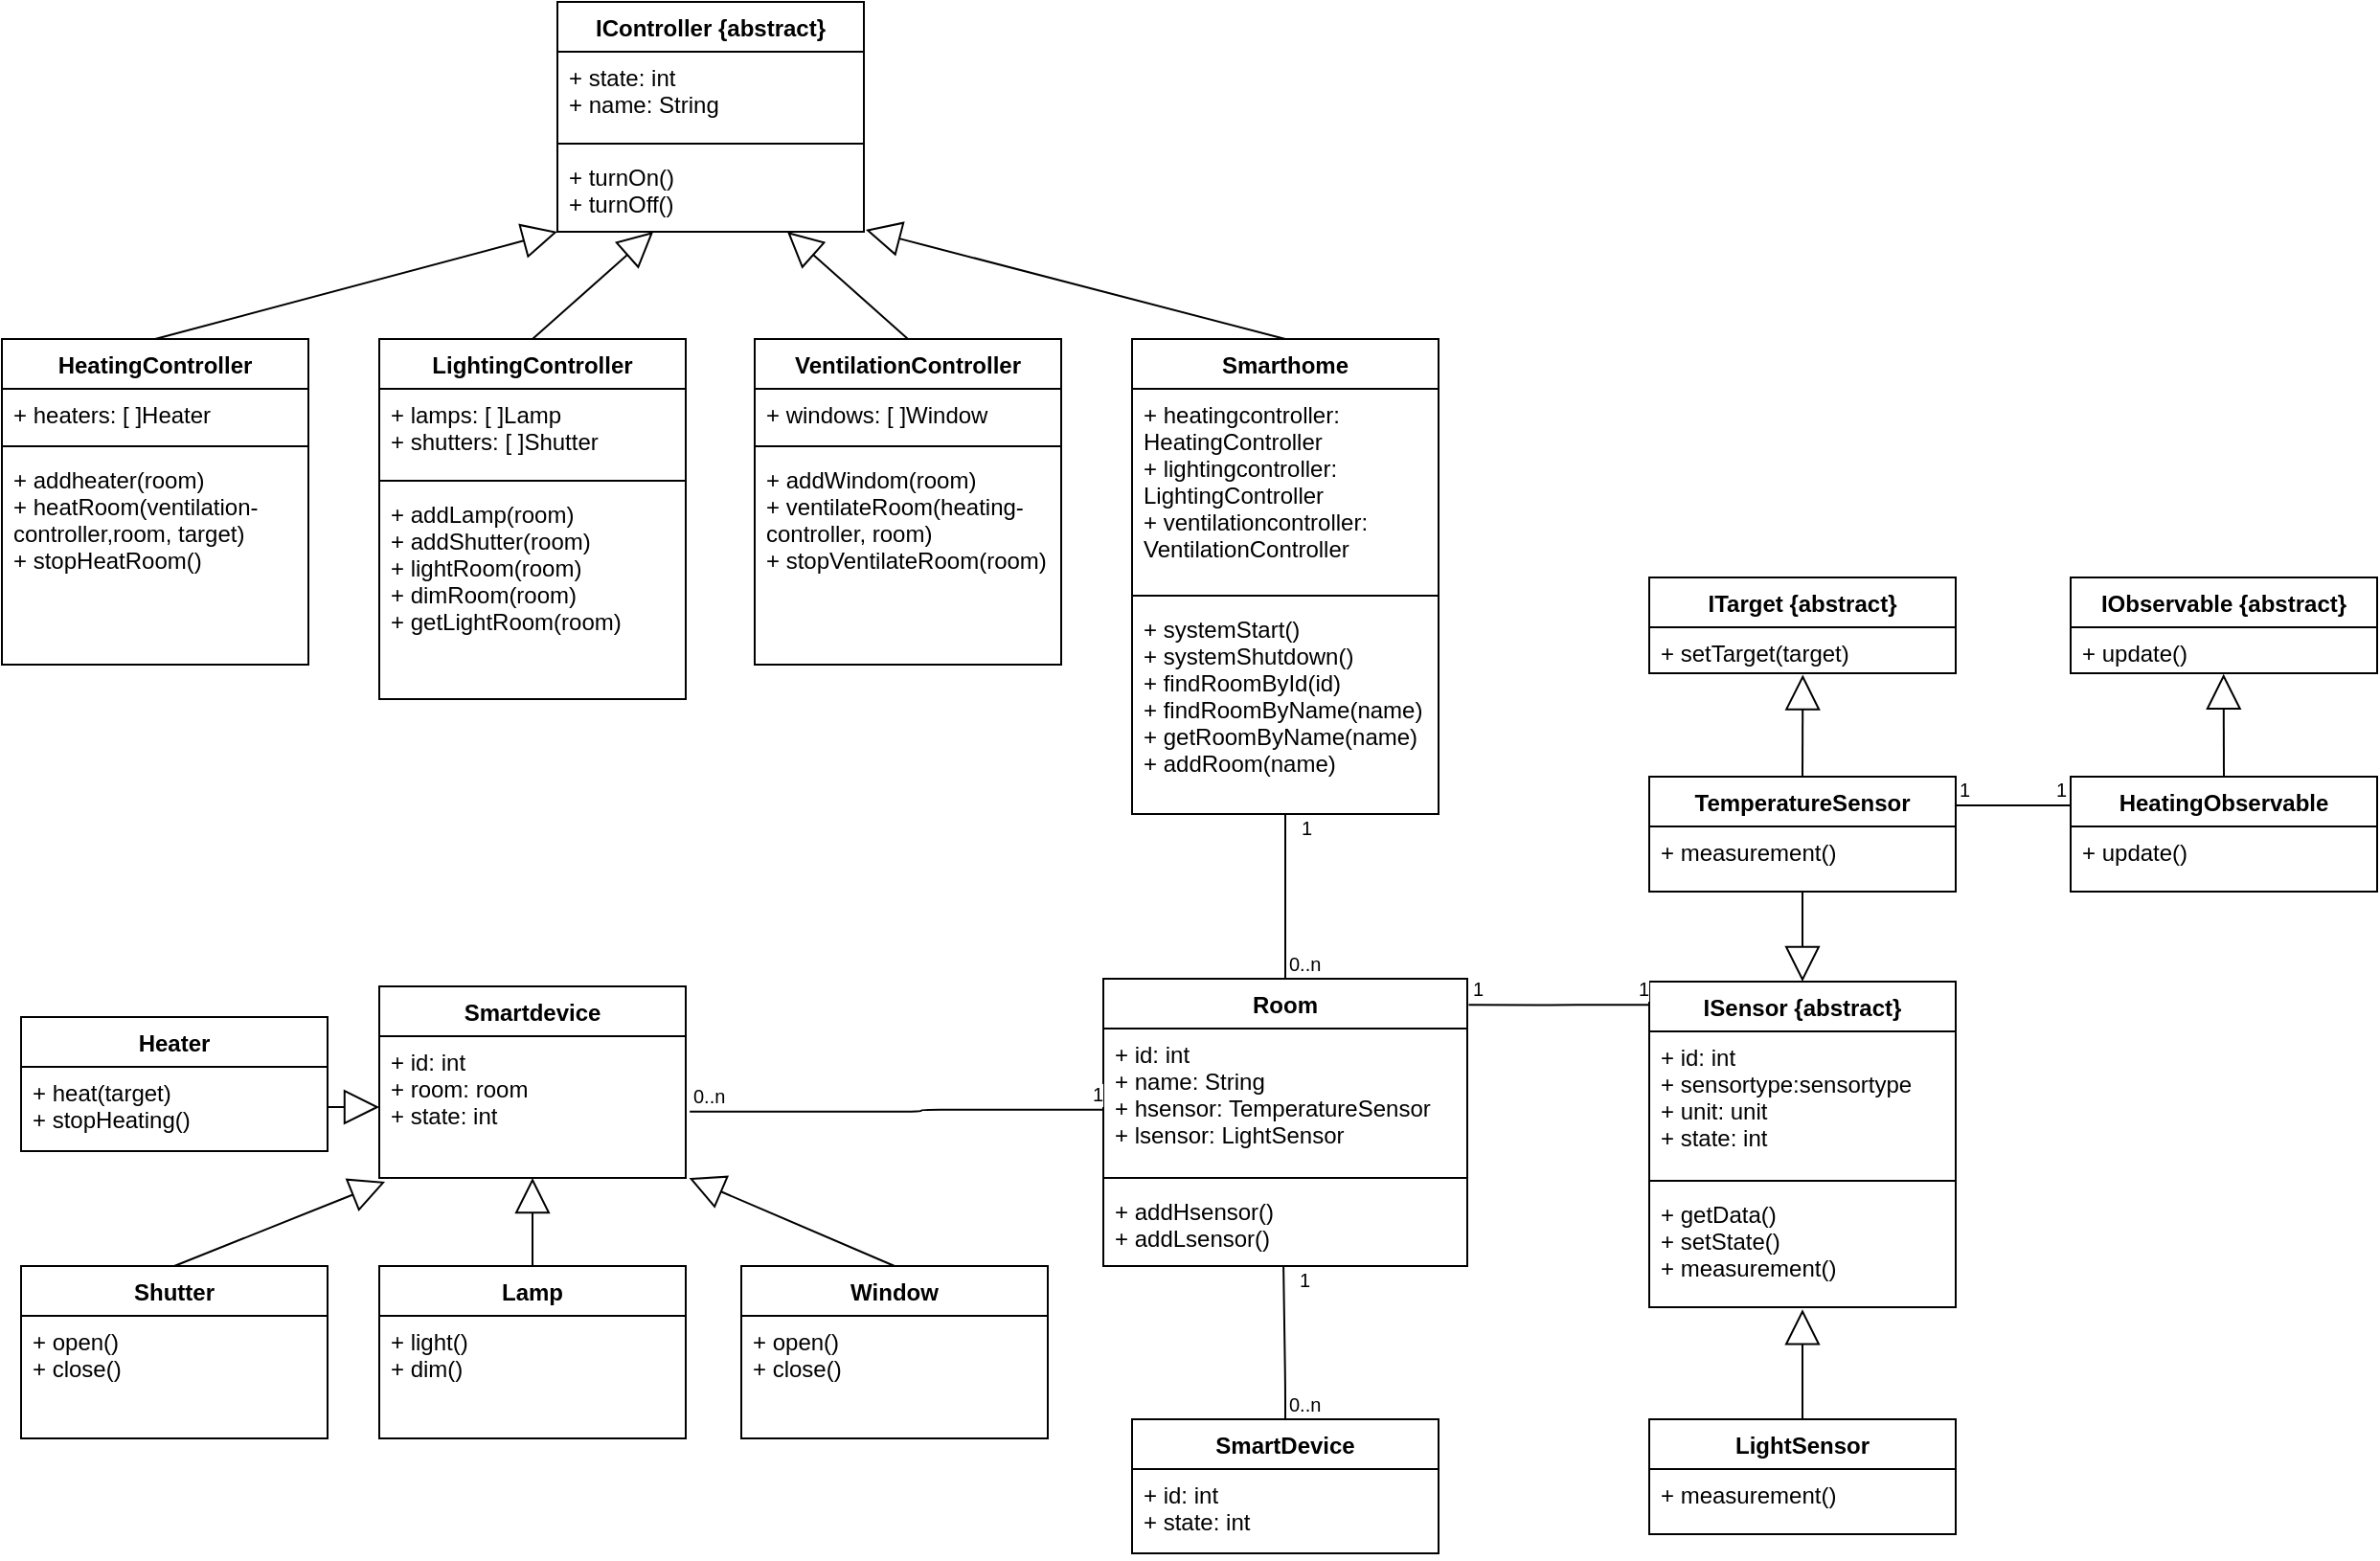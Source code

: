 <mxfile version="12.3.2" type="device" pages="1"><diagram id="PZB_CK9qiwTrSssMAsT1" name="Page-1"><mxGraphModel dx="1021" dy="600" grid="1" gridSize="10" guides="1" tooltips="1" connect="1" arrows="1" fold="1" page="1" pageScale="1" pageWidth="1654" pageHeight="1169" math="0" shadow="0"><root><mxCell id="0"/><mxCell id="1" parent="0"/><mxCell id="ARjm_ZQQLDa3qtfDYCvj-1" value="Smartdevice" style="swimlane;fontStyle=1;align=center;verticalAlign=top;childLayout=stackLayout;horizontal=1;startSize=26;horizontalStack=0;resizeParent=1;resizeParentMax=0;resizeLast=0;collapsible=1;marginBottom=0;" parent="1" vertex="1"><mxGeometry x="217" y="534" width="160" height="100" as="geometry"/></mxCell><mxCell id="ARjm_ZQQLDa3qtfDYCvj-2" value="+ id: int&#10;+ room: room&#10;+ state: int" style="text;strokeColor=none;fillColor=none;align=left;verticalAlign=top;spacingLeft=4;spacingRight=4;overflow=hidden;rotatable=0;points=[[0,0.5],[1,0.5]];portConstraint=eastwest;" parent="ARjm_ZQQLDa3qtfDYCvj-1" vertex="1"><mxGeometry y="26" width="160" height="74" as="geometry"/></mxCell><mxCell id="ARjm_ZQQLDa3qtfDYCvj-5" value="Room&#10;" style="swimlane;fontStyle=1;align=center;verticalAlign=top;childLayout=stackLayout;horizontal=1;startSize=26;horizontalStack=0;resizeParent=1;resizeParentMax=0;resizeLast=0;collapsible=1;marginBottom=0;" parent="1" vertex="1"><mxGeometry x="595" y="530" width="190" height="150" as="geometry"><mxRectangle x="595" y="530" width="70" height="26" as="alternateBounds"/></mxGeometry></mxCell><mxCell id="ARjm_ZQQLDa3qtfDYCvj-6" value="+ id: int&#10;+ name: String&#10;+ hsensor: TemperatureSensor&#10;+ lsensor: LightSensor&#10;" style="text;strokeColor=none;fillColor=none;align=left;verticalAlign=top;spacingLeft=4;spacingRight=4;overflow=hidden;rotatable=0;points=[[0,0.5],[1,0.5]];portConstraint=eastwest;" parent="ARjm_ZQQLDa3qtfDYCvj-5" vertex="1"><mxGeometry y="26" width="190" height="74" as="geometry"/></mxCell><mxCell id="ARjm_ZQQLDa3qtfDYCvj-7" value="" style="line;strokeWidth=1;fillColor=none;align=left;verticalAlign=middle;spacingTop=-1;spacingLeft=3;spacingRight=3;rotatable=0;labelPosition=right;points=[];portConstraint=eastwest;" parent="ARjm_ZQQLDa3qtfDYCvj-5" vertex="1"><mxGeometry y="100" width="190" height="8" as="geometry"/></mxCell><mxCell id="ARjm_ZQQLDa3qtfDYCvj-8" value="+ addHsensor()&#10;+ addLsensor()" style="text;strokeColor=none;fillColor=none;align=left;verticalAlign=top;spacingLeft=4;spacingRight=4;overflow=hidden;rotatable=0;points=[[0,0.5],[1,0.5]];portConstraint=eastwest;" parent="ARjm_ZQQLDa3qtfDYCvj-5" vertex="1"><mxGeometry y="108" width="190" height="42" as="geometry"/></mxCell><mxCell id="ARjm_ZQQLDa3qtfDYCvj-10" value="" style="endArrow=none;html=1;edgeStyle=orthogonalEdgeStyle;exitX=1.013;exitY=0.532;exitDx=0;exitDy=0;exitPerimeter=0;entryX=0.002;entryY=0.573;entryDx=0;entryDy=0;entryPerimeter=0;" parent="1" source="ARjm_ZQQLDa3qtfDYCvj-2" target="ARjm_ZQQLDa3qtfDYCvj-6" edge="1"><mxGeometry relative="1" as="geometry"><mxPoint x="370" y="590" as="sourcePoint"/><mxPoint x="550" y="620" as="targetPoint"/><Array as="points"><mxPoint x="500" y="599"/><mxPoint x="500" y="599"/></Array></mxGeometry></mxCell><mxCell id="ARjm_ZQQLDa3qtfDYCvj-11" value="0..n" style="resizable=0;html=1;align=left;verticalAlign=bottom;labelBackgroundColor=#ffffff;fontSize=10;" parent="ARjm_ZQQLDa3qtfDYCvj-10" connectable="0" vertex="1"><mxGeometry x="-1" relative="1" as="geometry"/></mxCell><mxCell id="ARjm_ZQQLDa3qtfDYCvj-12" value="1" style="resizable=0;html=1;align=right;verticalAlign=bottom;labelBackgroundColor=#ffffff;fontSize=10;" parent="ARjm_ZQQLDa3qtfDYCvj-10" connectable="0" vertex="1"><mxGeometry x="1" relative="1" as="geometry"/></mxCell><mxCell id="ARjm_ZQQLDa3qtfDYCvj-13" value="IController {abstract}" style="swimlane;fontStyle=1;align=center;verticalAlign=top;childLayout=stackLayout;horizontal=1;startSize=26;horizontalStack=0;resizeParent=1;resizeParentMax=0;resizeLast=0;collapsible=1;marginBottom=0;" parent="1" vertex="1"><mxGeometry x="310" y="20" width="160" height="120" as="geometry"/></mxCell><mxCell id="ARjm_ZQQLDa3qtfDYCvj-14" value="+ state: int&#10;+ name: String" style="text;strokeColor=none;fillColor=none;align=left;verticalAlign=top;spacingLeft=4;spacingRight=4;overflow=hidden;rotatable=0;points=[[0,0.5],[1,0.5]];portConstraint=eastwest;" parent="ARjm_ZQQLDa3qtfDYCvj-13" vertex="1"><mxGeometry y="26" width="160" height="44" as="geometry"/></mxCell><mxCell id="ARjm_ZQQLDa3qtfDYCvj-15" value="" style="line;strokeWidth=1;fillColor=none;align=left;verticalAlign=middle;spacingTop=-1;spacingLeft=3;spacingRight=3;rotatable=0;labelPosition=right;points=[];portConstraint=eastwest;" parent="ARjm_ZQQLDa3qtfDYCvj-13" vertex="1"><mxGeometry y="70" width="160" height="8" as="geometry"/></mxCell><mxCell id="ARjm_ZQQLDa3qtfDYCvj-16" value="+ turnOn()&#10;+ turnOff()" style="text;strokeColor=none;fillColor=none;align=left;verticalAlign=top;spacingLeft=4;spacingRight=4;overflow=hidden;rotatable=0;points=[[0,0.5],[1,0.5]];portConstraint=eastwest;" parent="ARjm_ZQQLDa3qtfDYCvj-13" vertex="1"><mxGeometry y="78" width="160" height="42" as="geometry"/></mxCell><mxCell id="ARjm_ZQQLDa3qtfDYCvj-21" value="LightingController" style="swimlane;fontStyle=1;align=center;verticalAlign=top;childLayout=stackLayout;horizontal=1;startSize=26;horizontalStack=0;resizeParent=1;resizeParentMax=0;resizeLast=0;collapsible=1;marginBottom=0;" parent="1" vertex="1"><mxGeometry x="217" y="196" width="160" height="188" as="geometry"/></mxCell><mxCell id="ARjm_ZQQLDa3qtfDYCvj-22" value="+ lamps: [ ]Lamp&#10;+ shutters: [ ]Shutter" style="text;strokeColor=none;fillColor=none;align=left;verticalAlign=top;spacingLeft=4;spacingRight=4;overflow=hidden;rotatable=0;points=[[0,0.5],[1,0.5]];portConstraint=eastwest;" parent="ARjm_ZQQLDa3qtfDYCvj-21" vertex="1"><mxGeometry y="26" width="160" height="44" as="geometry"/></mxCell><mxCell id="ARjm_ZQQLDa3qtfDYCvj-23" value="" style="line;strokeWidth=1;fillColor=none;align=left;verticalAlign=middle;spacingTop=-1;spacingLeft=3;spacingRight=3;rotatable=0;labelPosition=right;points=[];portConstraint=eastwest;" parent="ARjm_ZQQLDa3qtfDYCvj-21" vertex="1"><mxGeometry y="70" width="160" height="8" as="geometry"/></mxCell><mxCell id="ARjm_ZQQLDa3qtfDYCvj-24" value="+ addLamp(room)&#10;+ addShutter(room)&#10;+ lightRoom(room)&#10;+ dimRoom(room)&#10;+ getLightRoom(room)" style="text;strokeColor=none;fillColor=none;align=left;verticalAlign=top;spacingLeft=4;spacingRight=4;overflow=hidden;rotatable=0;points=[[0,0.5],[1,0.5]];portConstraint=eastwest;" parent="ARjm_ZQQLDa3qtfDYCvj-21" vertex="1"><mxGeometry y="78" width="160" height="110" as="geometry"/></mxCell><mxCell id="ARjm_ZQQLDa3qtfDYCvj-25" value="HeatingController" style="swimlane;fontStyle=1;align=center;verticalAlign=top;childLayout=stackLayout;horizontal=1;startSize=26;horizontalStack=0;resizeParent=1;resizeParentMax=0;resizeLast=0;collapsible=1;marginBottom=0;" parent="1" vertex="1"><mxGeometry x="20" y="196" width="160" height="170" as="geometry"/></mxCell><mxCell id="ARjm_ZQQLDa3qtfDYCvj-26" value="+ heaters: [ ]Heater" style="text;strokeColor=none;fillColor=none;align=left;verticalAlign=top;spacingLeft=4;spacingRight=4;overflow=hidden;rotatable=0;points=[[0,0.5],[1,0.5]];portConstraint=eastwest;" parent="ARjm_ZQQLDa3qtfDYCvj-25" vertex="1"><mxGeometry y="26" width="160" height="26" as="geometry"/></mxCell><mxCell id="ARjm_ZQQLDa3qtfDYCvj-27" value="" style="line;strokeWidth=1;fillColor=none;align=left;verticalAlign=middle;spacingTop=-1;spacingLeft=3;spacingRight=3;rotatable=0;labelPosition=right;points=[];portConstraint=eastwest;" parent="ARjm_ZQQLDa3qtfDYCvj-25" vertex="1"><mxGeometry y="52" width="160" height="8" as="geometry"/></mxCell><mxCell id="ARjm_ZQQLDa3qtfDYCvj-28" value="+ addheater(room)&#10;+ heatRoom(ventilation-&#10;controller,room, target)&#10;+ stopHeatRoom()" style="text;strokeColor=none;fillColor=none;align=left;verticalAlign=top;spacingLeft=4;spacingRight=4;overflow=hidden;rotatable=0;points=[[0,0.5],[1,0.5]];portConstraint=eastwest;" parent="ARjm_ZQQLDa3qtfDYCvj-25" vertex="1"><mxGeometry y="60" width="160" height="110" as="geometry"/></mxCell><mxCell id="ARjm_ZQQLDa3qtfDYCvj-29" value="VentilationController" style="swimlane;fontStyle=1;align=center;verticalAlign=top;childLayout=stackLayout;horizontal=1;startSize=26;horizontalStack=0;resizeParent=1;resizeParentMax=0;resizeLast=0;collapsible=1;marginBottom=0;" parent="1" vertex="1"><mxGeometry x="413" y="196" width="160" height="170" as="geometry"/></mxCell><mxCell id="ARjm_ZQQLDa3qtfDYCvj-30" value="+ windows: [ ]Window" style="text;strokeColor=none;fillColor=none;align=left;verticalAlign=top;spacingLeft=4;spacingRight=4;overflow=hidden;rotatable=0;points=[[0,0.5],[1,0.5]];portConstraint=eastwest;" parent="ARjm_ZQQLDa3qtfDYCvj-29" vertex="1"><mxGeometry y="26" width="160" height="26" as="geometry"/></mxCell><mxCell id="ARjm_ZQQLDa3qtfDYCvj-31" value="" style="line;strokeWidth=1;fillColor=none;align=left;verticalAlign=middle;spacingTop=-1;spacingLeft=3;spacingRight=3;rotatable=0;labelPosition=right;points=[];portConstraint=eastwest;" parent="ARjm_ZQQLDa3qtfDYCvj-29" vertex="1"><mxGeometry y="52" width="160" height="8" as="geometry"/></mxCell><mxCell id="ARjm_ZQQLDa3qtfDYCvj-32" value="+ addWindom(room)&#10;+ ventilateRoom(heating-&#10;controller, room)&#10;+ stopVentilateRoom(room)" style="text;strokeColor=none;fillColor=none;align=left;verticalAlign=top;spacingLeft=4;spacingRight=4;overflow=hidden;rotatable=0;points=[[0,0.5],[1,0.5]];portConstraint=eastwest;" parent="ARjm_ZQQLDa3qtfDYCvj-29" vertex="1"><mxGeometry y="60" width="160" height="110" as="geometry"/></mxCell><mxCell id="ARjm_ZQQLDa3qtfDYCvj-33" value="Smarthome" style="swimlane;fontStyle=1;align=center;verticalAlign=top;childLayout=stackLayout;horizontal=1;startSize=26;horizontalStack=0;resizeParent=1;resizeParentMax=0;resizeLast=0;collapsible=1;marginBottom=0;" parent="1" vertex="1"><mxGeometry x="610" y="196" width="160" height="248" as="geometry"/></mxCell><mxCell id="ARjm_ZQQLDa3qtfDYCvj-34" value="+ heatingcontroller: &#10;HeatingController&#10;+ lightingcontroller:&#10;LightingController&#10;+ ventilationcontroller:&#10;VentilationController" style="text;strokeColor=none;fillColor=none;align=left;verticalAlign=top;spacingLeft=4;spacingRight=4;overflow=hidden;rotatable=0;points=[[0,0.5],[1,0.5]];portConstraint=eastwest;" parent="ARjm_ZQQLDa3qtfDYCvj-33" vertex="1"><mxGeometry y="26" width="160" height="104" as="geometry"/></mxCell><mxCell id="ARjm_ZQQLDa3qtfDYCvj-35" value="" style="line;strokeWidth=1;fillColor=none;align=left;verticalAlign=middle;spacingTop=-1;spacingLeft=3;spacingRight=3;rotatable=0;labelPosition=right;points=[];portConstraint=eastwest;" parent="ARjm_ZQQLDa3qtfDYCvj-33" vertex="1"><mxGeometry y="130" width="160" height="8" as="geometry"/></mxCell><mxCell id="ARjm_ZQQLDa3qtfDYCvj-36" value="+ systemStart()&#10;+ systemShutdown()&#10;+ findRoomById(id)&#10;+ findRoomByName(name)&#10;+ getRoomByName(name)&#10;+ addRoom(name)" style="text;strokeColor=none;fillColor=none;align=left;verticalAlign=top;spacingLeft=4;spacingRight=4;overflow=hidden;rotatable=0;points=[[0,0.5],[1,0.5]];portConstraint=eastwest;" parent="ARjm_ZQQLDa3qtfDYCvj-33" vertex="1"><mxGeometry y="138" width="160" height="110" as="geometry"/></mxCell><mxCell id="ARjm_ZQQLDa3qtfDYCvj-37" value="" style="endArrow=block;endSize=16;endFill=0;html=1;exitX=0.5;exitY=0;exitDx=0;exitDy=0;entryX=0;entryY=1;entryDx=0;entryDy=0;entryPerimeter=0;" parent="1" source="ARjm_ZQQLDa3qtfDYCvj-25" target="ARjm_ZQQLDa3qtfDYCvj-16" edge="1"><mxGeometry width="160" relative="1" as="geometry"><mxPoint x="100" y="160" as="sourcePoint"/><mxPoint x="260" y="160" as="targetPoint"/></mxGeometry></mxCell><mxCell id="ARjm_ZQQLDa3qtfDYCvj-38" value="" style="endArrow=block;endSize=16;endFill=0;html=1;exitX=0.5;exitY=0;exitDx=0;exitDy=0;entryX=0.313;entryY=1;entryDx=0;entryDy=0;entryPerimeter=0;" parent="1" source="ARjm_ZQQLDa3qtfDYCvj-21" target="ARjm_ZQQLDa3qtfDYCvj-16" edge="1"><mxGeometry width="160" relative="1" as="geometry"><mxPoint x="110" y="206" as="sourcePoint"/><mxPoint x="320" y="150" as="targetPoint"/></mxGeometry></mxCell><mxCell id="ARjm_ZQQLDa3qtfDYCvj-39" value="" style="endArrow=block;endSize=16;endFill=0;html=1;exitX=0.5;exitY=0;exitDx=0;exitDy=0;" parent="1" source="ARjm_ZQQLDa3qtfDYCvj-29" edge="1"><mxGeometry width="160" relative="1" as="geometry"><mxPoint x="307" y="206" as="sourcePoint"/><mxPoint x="430" y="140" as="targetPoint"/></mxGeometry></mxCell><mxCell id="ARjm_ZQQLDa3qtfDYCvj-40" value="" style="endArrow=block;endSize=16;endFill=0;html=1;exitX=0.5;exitY=0;exitDx=0;exitDy=0;entryX=1.006;entryY=0.976;entryDx=0;entryDy=0;entryPerimeter=0;" parent="1" source="ARjm_ZQQLDa3qtfDYCvj-33" target="ARjm_ZQQLDa3qtfDYCvj-16" edge="1"><mxGeometry width="160" relative="1" as="geometry"><mxPoint x="317" y="216" as="sourcePoint"/><mxPoint x="380.08" y="160" as="targetPoint"/></mxGeometry></mxCell><mxCell id="ARjm_ZQQLDa3qtfDYCvj-41" value="" style="endArrow=none;html=1;edgeStyle=orthogonalEdgeStyle;exitX=0.5;exitY=0;exitDx=0;exitDy=0;entryX=0.5;entryY=0.999;entryDx=0;entryDy=0;entryPerimeter=0;" parent="1" source="ARjm_ZQQLDa3qtfDYCvj-5" target="ARjm_ZQQLDa3qtfDYCvj-36" edge="1"><mxGeometry relative="1" as="geometry"><mxPoint x="610.5" y="486.5" as="sourcePoint"/><mxPoint x="670" y="470" as="targetPoint"/><Array as="points"><mxPoint x="690" y="460"/><mxPoint x="690" y="460"/></Array></mxGeometry></mxCell><mxCell id="ARjm_ZQQLDa3qtfDYCvj-42" value="0..n" style="resizable=0;html=1;align=left;verticalAlign=bottom;labelBackgroundColor=#ffffff;fontSize=10;" parent="ARjm_ZQQLDa3qtfDYCvj-41" connectable="0" vertex="1"><mxGeometry x="-1" relative="1" as="geometry"/></mxCell><mxCell id="ARjm_ZQQLDa3qtfDYCvj-43" value="1" style="resizable=0;html=1;align=right;verticalAlign=bottom;labelBackgroundColor=#ffffff;fontSize=10;" parent="ARjm_ZQQLDa3qtfDYCvj-41" connectable="0" vertex="1"><mxGeometry x="1" relative="1" as="geometry"><mxPoint x="14" y="15" as="offset"/></mxGeometry></mxCell><mxCell id="ARjm_ZQQLDa3qtfDYCvj-44" value="SmartDevice" style="swimlane;fontStyle=1;align=center;verticalAlign=top;childLayout=stackLayout;horizontal=1;startSize=26;horizontalStack=0;resizeParent=1;resizeParentMax=0;resizeLast=0;collapsible=1;marginBottom=0;" parent="1" vertex="1"><mxGeometry x="610" y="760" width="160" height="70" as="geometry"/></mxCell><mxCell id="ARjm_ZQQLDa3qtfDYCvj-45" value="+ id: int&#10;+ state: int" style="text;strokeColor=none;fillColor=none;align=left;verticalAlign=top;spacingLeft=4;spacingRight=4;overflow=hidden;rotatable=0;points=[[0,0.5],[1,0.5]];portConstraint=eastwest;" parent="ARjm_ZQQLDa3qtfDYCvj-44" vertex="1"><mxGeometry y="26" width="160" height="44" as="geometry"/></mxCell><mxCell id="ARjm_ZQQLDa3qtfDYCvj-48" value="" style="endArrow=none;html=1;edgeStyle=orthogonalEdgeStyle;entryX=0.495;entryY=1.004;entryDx=0;entryDy=0;entryPerimeter=0;exitX=0.5;exitY=0;exitDx=0;exitDy=0;" parent="1" source="ARjm_ZQQLDa3qtfDYCvj-44" target="ARjm_ZQQLDa3qtfDYCvj-8" edge="1"><mxGeometry relative="1" as="geometry"><mxPoint x="680" y="743" as="sourcePoint"/><mxPoint x="690" y="700" as="targetPoint"/><Array as="points"><mxPoint x="690" y="743"/><mxPoint x="689" y="743"/></Array></mxGeometry></mxCell><mxCell id="ARjm_ZQQLDa3qtfDYCvj-49" value="0..n" style="resizable=0;html=1;align=left;verticalAlign=bottom;labelBackgroundColor=#ffffff;fontSize=10;" parent="ARjm_ZQQLDa3qtfDYCvj-48" connectable="0" vertex="1"><mxGeometry x="-1" relative="1" as="geometry"/></mxCell><mxCell id="ARjm_ZQQLDa3qtfDYCvj-50" value="1" style="resizable=0;html=1;align=right;verticalAlign=bottom;labelBackgroundColor=#ffffff;fontSize=10;" parent="ARjm_ZQQLDa3qtfDYCvj-48" connectable="0" vertex="1"><mxGeometry x="1" relative="1" as="geometry"><mxPoint x="14" y="15" as="offset"/></mxGeometry></mxCell><mxCell id="2d5h_JjBhssjifzjXpgM-5" value="" style="endArrow=block;endSize=16;endFill=0;html=1;exitX=0.5;exitY=0;exitDx=0;exitDy=0;entryX=1.011;entryY=1;entryDx=0;entryDy=0;entryPerimeter=0;" parent="1" source="2d5h_JjBhssjifzjXpgM-6" target="ARjm_ZQQLDa3qtfDYCvj-2" edge="1"><mxGeometry width="160" relative="1" as="geometry"><mxPoint x="343" y="779.5" as="sourcePoint"/><mxPoint x="402" y="645" as="targetPoint"/></mxGeometry></mxCell><mxCell id="2d5h_JjBhssjifzjXpgM-6" value="Window" style="swimlane;fontStyle=1;align=center;verticalAlign=top;childLayout=stackLayout;horizontal=1;startSize=26;horizontalStack=0;resizeParent=1;resizeParentMax=0;resizeLast=0;collapsible=1;marginBottom=0;" parent="1" vertex="1"><mxGeometry x="406" y="680" width="160" height="90" as="geometry"/></mxCell><mxCell id="2d5h_JjBhssjifzjXpgM-9" value="+ open()&#10;+ close()" style="text;strokeColor=none;fillColor=none;align=left;verticalAlign=top;spacingLeft=4;spacingRight=4;overflow=hidden;rotatable=0;points=[[0,0.5],[1,0.5]];portConstraint=eastwest;" parent="2d5h_JjBhssjifzjXpgM-6" vertex="1"><mxGeometry y="26" width="160" height="64" as="geometry"/></mxCell><mxCell id="2d5h_JjBhssjifzjXpgM-10" value="Shutter" style="swimlane;fontStyle=1;align=center;verticalAlign=top;childLayout=stackLayout;horizontal=1;startSize=26;horizontalStack=0;resizeParent=1;resizeParentMax=0;resizeLast=0;collapsible=1;marginBottom=0;" parent="1" vertex="1"><mxGeometry x="30" y="680" width="160" height="90" as="geometry"/></mxCell><mxCell id="2d5h_JjBhssjifzjXpgM-11" value="+ open()&#10;+ close()" style="text;strokeColor=none;fillColor=none;align=left;verticalAlign=top;spacingLeft=4;spacingRight=4;overflow=hidden;rotatable=0;points=[[0,0.5],[1,0.5]];portConstraint=eastwest;" parent="2d5h_JjBhssjifzjXpgM-10" vertex="1"><mxGeometry y="26" width="160" height="64" as="geometry"/></mxCell><mxCell id="2d5h_JjBhssjifzjXpgM-12" value="Heater" style="swimlane;fontStyle=1;align=center;verticalAlign=top;childLayout=stackLayout;horizontal=1;startSize=26;horizontalStack=0;resizeParent=1;resizeParentMax=0;resizeLast=0;collapsible=1;marginBottom=0;" parent="1" vertex="1"><mxGeometry x="30" y="550" width="160" height="70" as="geometry"/></mxCell><mxCell id="2d5h_JjBhssjifzjXpgM-13" value="+ heat(target)&#10;+ stopHeating()" style="text;strokeColor=none;fillColor=none;align=left;verticalAlign=top;spacingLeft=4;spacingRight=4;overflow=hidden;rotatable=0;points=[[0,0.5],[1,0.5]];portConstraint=eastwest;" parent="2d5h_JjBhssjifzjXpgM-12" vertex="1"><mxGeometry y="26" width="160" height="44" as="geometry"/></mxCell><mxCell id="2d5h_JjBhssjifzjXpgM-14" value="Lamp" style="swimlane;fontStyle=1;align=center;verticalAlign=top;childLayout=stackLayout;horizontal=1;startSize=26;horizontalStack=0;resizeParent=1;resizeParentMax=0;resizeLast=0;collapsible=1;marginBottom=0;" parent="1" vertex="1"><mxGeometry x="217" y="680" width="160" height="90" as="geometry"/></mxCell><mxCell id="2d5h_JjBhssjifzjXpgM-15" value="+ light()&#10;+ dim()" style="text;strokeColor=none;fillColor=none;align=left;verticalAlign=top;spacingLeft=4;spacingRight=4;overflow=hidden;rotatable=0;points=[[0,0.5],[1,0.5]];portConstraint=eastwest;" parent="2d5h_JjBhssjifzjXpgM-14" vertex="1"><mxGeometry y="26" width="160" height="64" as="geometry"/></mxCell><mxCell id="2d5h_JjBhssjifzjXpgM-18" value="" style="endArrow=block;endSize=16;endFill=0;html=1;exitX=0.5;exitY=0;exitDx=0;exitDy=0;" parent="1" source="2d5h_JjBhssjifzjXpgM-14" target="ARjm_ZQQLDa3qtfDYCvj-2" edge="1"><mxGeometry width="160" relative="1" as="geometry"><mxPoint x="480" y="690" as="sourcePoint"/><mxPoint x="320" y="640" as="targetPoint"/></mxGeometry></mxCell><mxCell id="2d5h_JjBhssjifzjXpgM-19" value="" style="endArrow=block;endSize=16;endFill=0;html=1;exitX=0.5;exitY=0;exitDx=0;exitDy=0;entryX=0.019;entryY=1.027;entryDx=0;entryDy=0;entryPerimeter=0;" parent="1" source="2d5h_JjBhssjifzjXpgM-10" edge="1" target="ARjm_ZQQLDa3qtfDYCvj-2"><mxGeometry width="160" relative="1" as="geometry"><mxPoint x="117" y="665" as="sourcePoint"/><mxPoint x="190" y="636" as="targetPoint"/></mxGeometry></mxCell><mxCell id="2d5h_JjBhssjifzjXpgM-20" value="" style="endArrow=block;endSize=16;endFill=0;html=1;entryX=0;entryY=0.5;entryDx=0;entryDy=0;" parent="1" target="ARjm_ZQQLDa3qtfDYCvj-2" edge="1"><mxGeometry width="160" relative="1" as="geometry"><mxPoint x="190" y="597" as="sourcePoint"/><mxPoint x="21.46" y="620.072" as="targetPoint"/></mxGeometry></mxCell><mxCell id="2d5h_JjBhssjifzjXpgM-24" value="ISensor {abstract}" style="swimlane;fontStyle=1;align=center;verticalAlign=top;childLayout=stackLayout;horizontal=1;startSize=26;horizontalStack=0;resizeParent=1;resizeParentMax=0;resizeLast=0;collapsible=1;marginBottom=0;" parent="1" vertex="1"><mxGeometry x="880" y="531.5" width="160" height="170" as="geometry"/></mxCell><mxCell id="2d5h_JjBhssjifzjXpgM-25" value="+ id: int&#10;+ sensortype:sensortype&#10;+ unit: unit&#10;+ state: int" style="text;strokeColor=none;fillColor=none;align=left;verticalAlign=top;spacingLeft=4;spacingRight=4;overflow=hidden;rotatable=0;points=[[0,0.5],[1,0.5]];portConstraint=eastwest;" parent="2d5h_JjBhssjifzjXpgM-24" vertex="1"><mxGeometry y="26" width="160" height="74" as="geometry"/></mxCell><mxCell id="2d5h_JjBhssjifzjXpgM-26" value="" style="line;strokeWidth=1;fillColor=none;align=left;verticalAlign=middle;spacingTop=-1;spacingLeft=3;spacingRight=3;rotatable=0;labelPosition=right;points=[];portConstraint=eastwest;" parent="2d5h_JjBhssjifzjXpgM-24" vertex="1"><mxGeometry y="100" width="160" height="8" as="geometry"/></mxCell><mxCell id="2d5h_JjBhssjifzjXpgM-27" value="+ getData()&#10;+ setState()&#10;+ measurement()" style="text;strokeColor=none;fillColor=none;align=left;verticalAlign=top;spacingLeft=4;spacingRight=4;overflow=hidden;rotatable=0;points=[[0,0.5],[1,0.5]];portConstraint=eastwest;" parent="2d5h_JjBhssjifzjXpgM-24" vertex="1"><mxGeometry y="108" width="160" height="62" as="geometry"/></mxCell><mxCell id="2d5h_JjBhssjifzjXpgM-28" value="ITarget {abstract}" style="swimlane;fontStyle=1;align=center;verticalAlign=top;childLayout=stackLayout;horizontal=1;startSize=26;horizontalStack=0;resizeParent=1;resizeParentMax=0;resizeLast=0;collapsible=1;marginBottom=0;" parent="1" vertex="1"><mxGeometry x="880" y="320.5" width="160" height="50" as="geometry"/></mxCell><mxCell id="2d5h_JjBhssjifzjXpgM-31" value="+ setTarget(target)" style="text;strokeColor=none;fillColor=none;align=left;verticalAlign=top;spacingLeft=4;spacingRight=4;overflow=hidden;rotatable=0;points=[[0,0.5],[1,0.5]];portConstraint=eastwest;" parent="2d5h_JjBhssjifzjXpgM-28" vertex="1"><mxGeometry y="26" width="160" height="24" as="geometry"/></mxCell><mxCell id="2d5h_JjBhssjifzjXpgM-32" value="IObservable {abstract}" style="swimlane;fontStyle=1;align=center;verticalAlign=top;childLayout=stackLayout;horizontal=1;startSize=26;horizontalStack=0;resizeParent=1;resizeParentMax=0;resizeLast=0;collapsible=1;marginBottom=0;" parent="1" vertex="1"><mxGeometry x="1100" y="320.5" width="160" height="50" as="geometry"/></mxCell><mxCell id="2d5h_JjBhssjifzjXpgM-33" value="+ update()" style="text;strokeColor=none;fillColor=none;align=left;verticalAlign=top;spacingLeft=4;spacingRight=4;overflow=hidden;rotatable=0;points=[[0,0.5],[1,0.5]];portConstraint=eastwest;" parent="2d5h_JjBhssjifzjXpgM-32" vertex="1"><mxGeometry y="26" width="160" height="24" as="geometry"/></mxCell><mxCell id="2d5h_JjBhssjifzjXpgM-34" value="LightSensor" style="swimlane;fontStyle=1;align=center;verticalAlign=top;childLayout=stackLayout;horizontal=1;startSize=26;horizontalStack=0;resizeParent=1;resizeParentMax=0;resizeLast=0;collapsible=1;marginBottom=0;" parent="1" vertex="1"><mxGeometry x="880" y="760" width="160" height="60" as="geometry"/></mxCell><mxCell id="2d5h_JjBhssjifzjXpgM-35" value="+ measurement()" style="text;strokeColor=none;fillColor=none;align=left;verticalAlign=top;spacingLeft=4;spacingRight=4;overflow=hidden;rotatable=0;points=[[0,0.5],[1,0.5]];portConstraint=eastwest;" parent="2d5h_JjBhssjifzjXpgM-34" vertex="1"><mxGeometry y="26" width="160" height="34" as="geometry"/></mxCell><mxCell id="2d5h_JjBhssjifzjXpgM-37" value="" style="endArrow=block;endSize=16;endFill=0;html=1;exitX=0.5;exitY=0;exitDx=0;exitDy=0;entryX=0.5;entryY=1.018;entryDx=0;entryDy=0;entryPerimeter=0;" parent="1" source="2d5h_JjBhssjifzjXpgM-34" target="2d5h_JjBhssjifzjXpgM-27" edge="1"><mxGeometry width="160" relative="1" as="geometry"><mxPoint x="925.5" y="747" as="sourcePoint"/><mxPoint x="869.86" y="702.628" as="targetPoint"/></mxGeometry></mxCell><mxCell id="2d5h_JjBhssjifzjXpgM-38" value="HeatingObservable" style="swimlane;fontStyle=1;align=center;verticalAlign=top;childLayout=stackLayout;horizontal=1;startSize=26;horizontalStack=0;resizeParent=1;resizeParentMax=0;resizeLast=0;collapsible=1;marginBottom=0;" parent="1" vertex="1"><mxGeometry x="1100" y="424.5" width="160" height="60" as="geometry"/></mxCell><mxCell id="2d5h_JjBhssjifzjXpgM-39" value="+ update()" style="text;strokeColor=none;fillColor=none;align=left;verticalAlign=top;spacingLeft=4;spacingRight=4;overflow=hidden;rotatable=0;points=[[0,0.5],[1,0.5]];portConstraint=eastwest;" parent="2d5h_JjBhssjifzjXpgM-38" vertex="1"><mxGeometry y="26" width="160" height="34" as="geometry"/></mxCell><mxCell id="2d5h_JjBhssjifzjXpgM-40" value="" style="endArrow=block;endSize=16;endFill=0;html=1;exitX=0.5;exitY=0;exitDx=0;exitDy=0;entryX=0.499;entryY=1.017;entryDx=0;entryDy=0;entryPerimeter=0;" parent="1" source="2d5h_JjBhssjifzjXpgM-38" target="2d5h_JjBhssjifzjXpgM-33" edge="1"><mxGeometry width="160" relative="1" as="geometry"><mxPoint x="1330" y="637.5" as="sourcePoint"/><mxPoint x="1330" y="580.116" as="targetPoint"/></mxGeometry></mxCell><mxCell id="2d5h_JjBhssjifzjXpgM-41" value="" style="endArrow=none;html=1;edgeStyle=orthogonalEdgeStyle;exitX=1.004;exitY=0.091;exitDx=0;exitDy=0;entryX=0.001;entryY=0.071;entryDx=0;entryDy=0;exitPerimeter=0;entryPerimeter=0;" parent="1" source="ARjm_ZQQLDa3qtfDYCvj-5" target="2d5h_JjBhssjifzjXpgM-24" edge="1"><mxGeometry relative="1" as="geometry"><mxPoint x="790" y="720" as="sourcePoint"/><mxPoint x="860" y="620" as="targetPoint"/></mxGeometry></mxCell><mxCell id="2d5h_JjBhssjifzjXpgM-42" value="1" style="resizable=0;html=1;align=left;verticalAlign=bottom;labelBackgroundColor=#ffffff;fontSize=10;" parent="2d5h_JjBhssjifzjXpgM-41" connectable="0" vertex="1"><mxGeometry x="-1" relative="1" as="geometry"/></mxCell><mxCell id="2d5h_JjBhssjifzjXpgM-43" value="1" style="resizable=0;html=1;align=right;verticalAlign=bottom;labelBackgroundColor=#ffffff;fontSize=10;" parent="2d5h_JjBhssjifzjXpgM-41" connectable="0" vertex="1"><mxGeometry x="1" relative="1" as="geometry"/></mxCell><mxCell id="2d5h_JjBhssjifzjXpgM-44" value="TemperatureSensor" style="swimlane;fontStyle=1;align=center;verticalAlign=top;childLayout=stackLayout;horizontal=1;startSize=26;horizontalStack=0;resizeParent=1;resizeParentMax=0;resizeLast=0;collapsible=1;marginBottom=0;" parent="1" vertex="1"><mxGeometry x="880" y="424.5" width="160" height="60" as="geometry"/></mxCell><mxCell id="2d5h_JjBhssjifzjXpgM-45" value="+ measurement()" style="text;strokeColor=none;fillColor=none;align=left;verticalAlign=top;spacingLeft=4;spacingRight=4;overflow=hidden;rotatable=0;points=[[0,0.5],[1,0.5]];portConstraint=eastwest;" parent="2d5h_JjBhssjifzjXpgM-44" vertex="1"><mxGeometry y="26" width="160" height="34" as="geometry"/></mxCell><mxCell id="2d5h_JjBhssjifzjXpgM-46" value="" style="endArrow=block;endSize=16;endFill=0;html=1;entryX=0.5;entryY=0;entryDx=0;entryDy=0;" parent="1" source="2d5h_JjBhssjifzjXpgM-45" target="2d5h_JjBhssjifzjXpgM-24" edge="1"><mxGeometry width="160" relative="1" as="geometry"><mxPoint x="1110" y="737.5" as="sourcePoint"/><mxPoint x="880" y="390" as="targetPoint"/></mxGeometry></mxCell><mxCell id="2d5h_JjBhssjifzjXpgM-47" value="" style="endArrow=block;endSize=16;endFill=0;html=1;exitX=0.5;exitY=0;exitDx=0;exitDy=0;entryX=0.501;entryY=1.031;entryDx=0;entryDy=0;entryPerimeter=0;" parent="1" source="2d5h_JjBhssjifzjXpgM-44" target="2d5h_JjBhssjifzjXpgM-31" edge="1"><mxGeometry width="160" relative="1" as="geometry"><mxPoint x="1170" y="694" as="sourcePoint"/><mxPoint x="1170" y="636.616" as="targetPoint"/></mxGeometry></mxCell><mxCell id="UmTE06sOojdOkd40A58P-7" value="" style="endArrow=none;html=1;edgeStyle=orthogonalEdgeStyle;entryX=0;entryY=0.25;entryDx=0;entryDy=0;exitX=1;exitY=0.25;exitDx=0;exitDy=0;" edge="1" parent="1" source="2d5h_JjBhssjifzjXpgM-44" target="2d5h_JjBhssjifzjXpgM-38"><mxGeometry relative="1" as="geometry"><mxPoint x="1270.667" y="779.167" as="sourcePoint"/><mxPoint x="1269.833" y="700" as="targetPoint"/><Array as="points"><mxPoint x="1070" y="440"/><mxPoint x="1070" y="440"/></Array></mxGeometry></mxCell><mxCell id="UmTE06sOojdOkd40A58P-8" value="1" style="resizable=0;html=1;align=left;verticalAlign=bottom;labelBackgroundColor=#ffffff;fontSize=10;" connectable="0" vertex="1" parent="UmTE06sOojdOkd40A58P-7"><mxGeometry x="-1" relative="1" as="geometry"/></mxCell><mxCell id="UmTE06sOojdOkd40A58P-9" value="1" style="resizable=0;html=1;align=right;verticalAlign=bottom;labelBackgroundColor=#ffffff;fontSize=10;" connectable="0" vertex="1" parent="UmTE06sOojdOkd40A58P-7"><mxGeometry x="1" relative="1" as="geometry"><mxPoint x="-2" as="offset"/></mxGeometry></mxCell></root></mxGraphModel></diagram></mxfile>